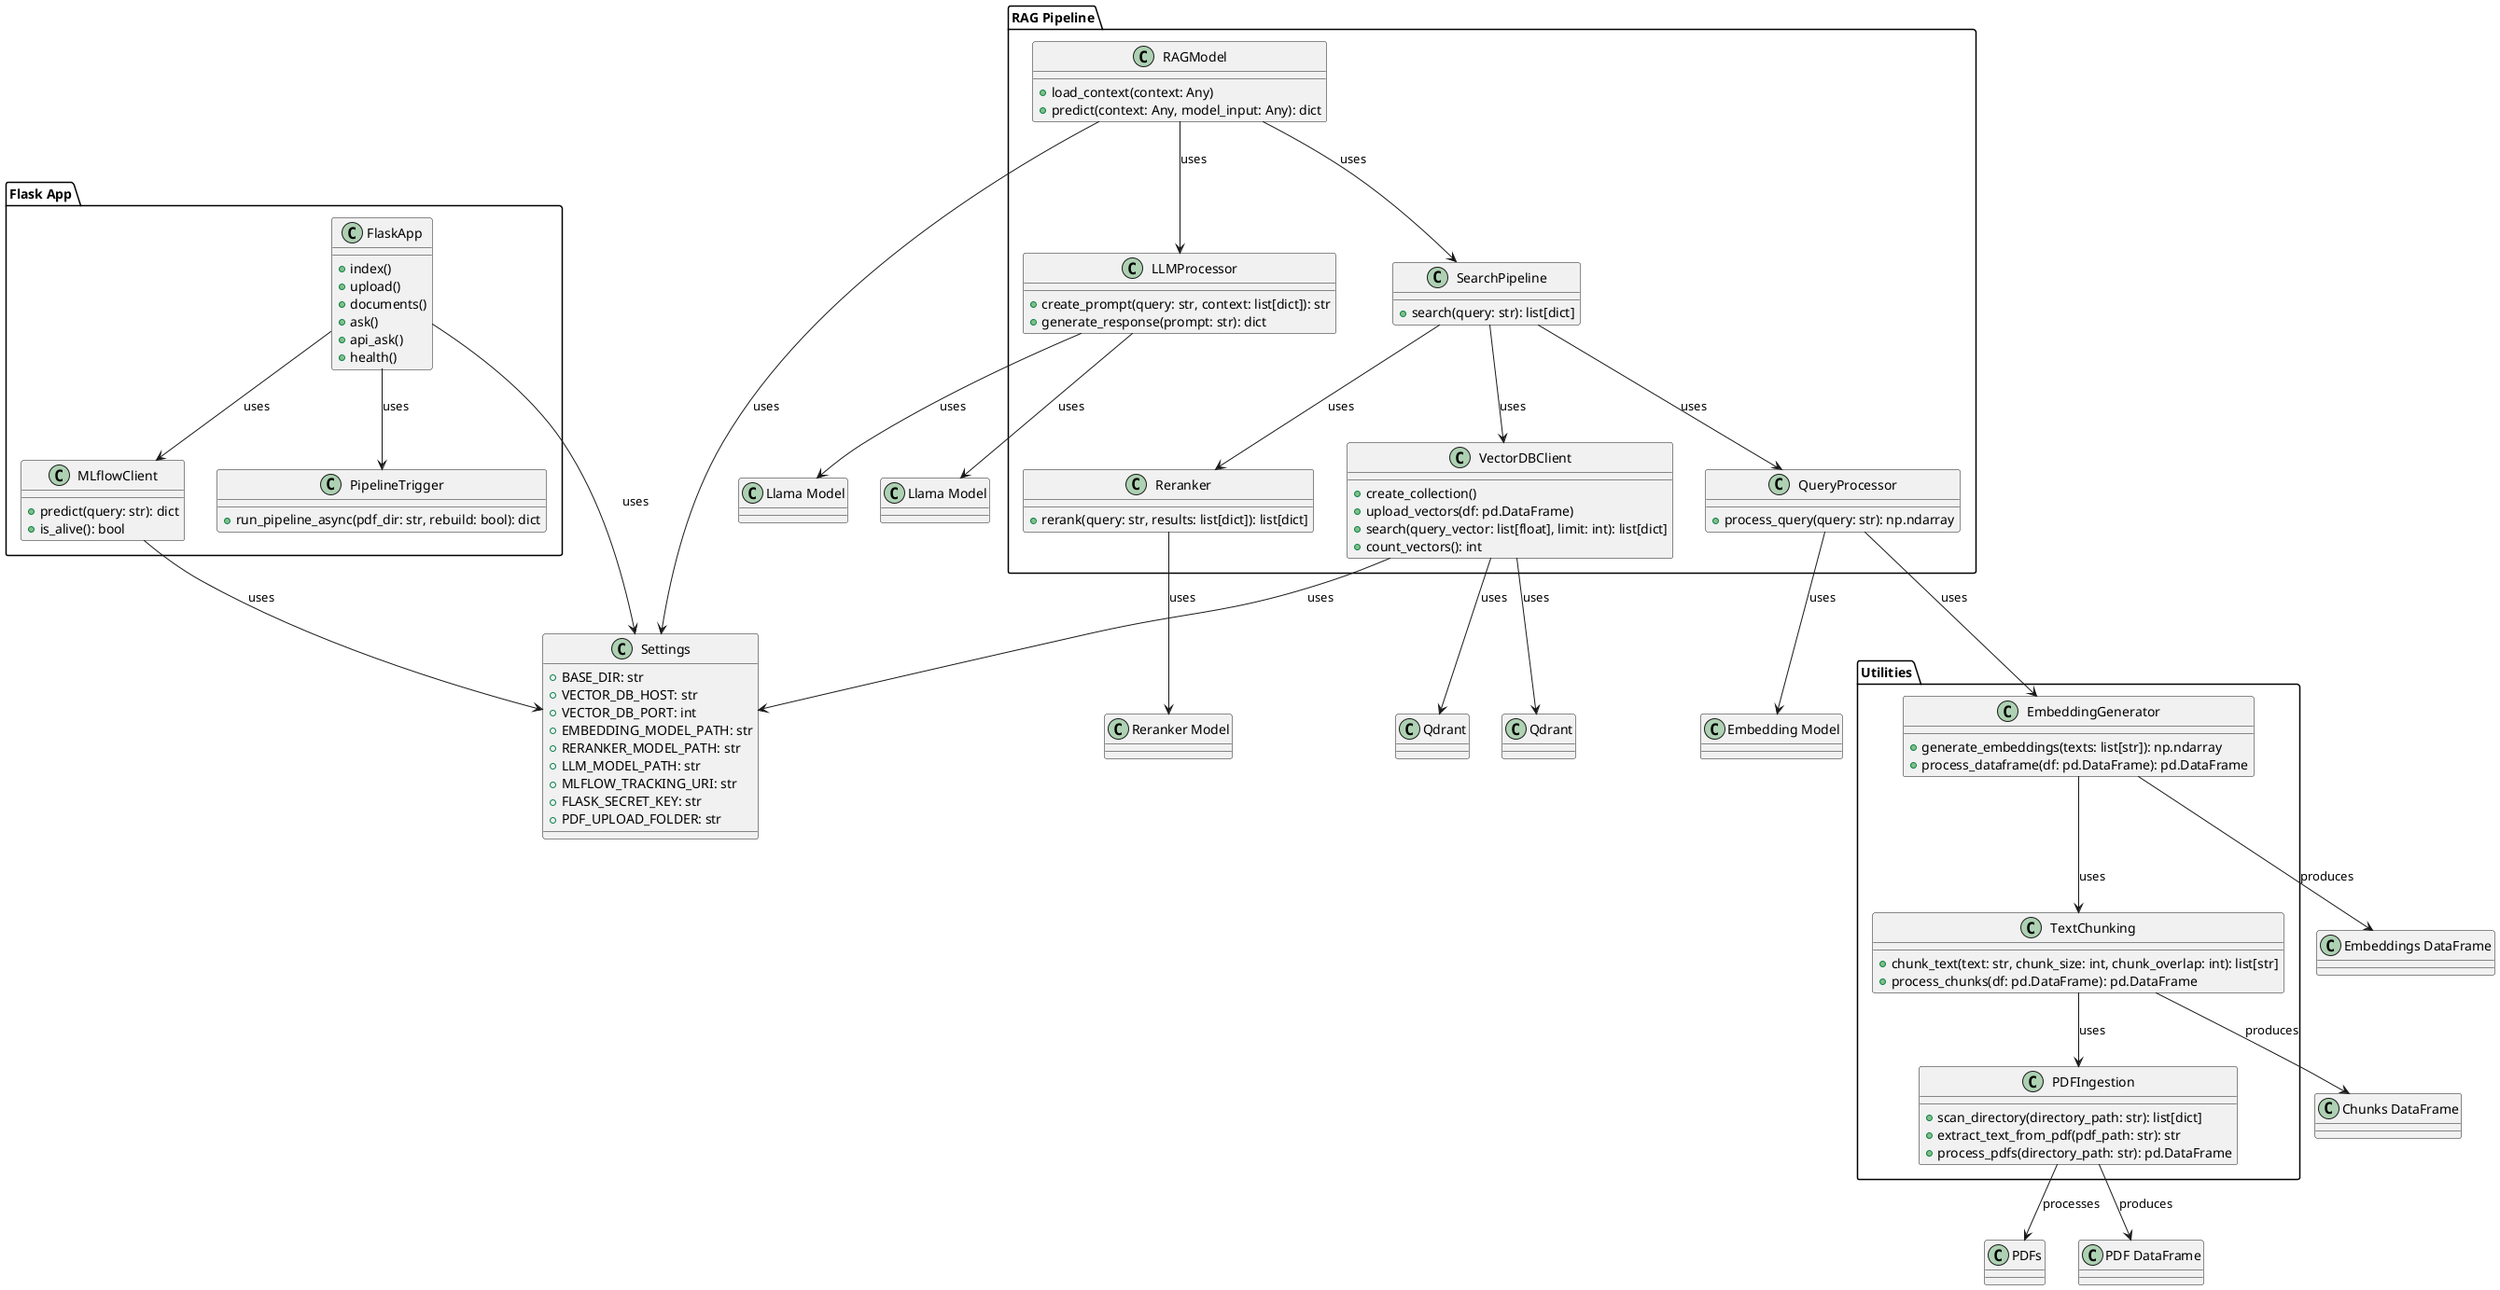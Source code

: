 @startuml

' Class diagram for Local RAG System

' Define packages to organize classes
package "Flask App" {
  class FlaskApp {
    +index()
    +upload()
    +documents()
    +ask()
    +api_ask()
    +health()
  }

  class MLflowClient {
    +predict(query: str): dict
    +is_alive(): bool
  }

  class PipelineTrigger {
    +run_pipeline_async(pdf_dir: str, rebuild: bool): dict
  }
}

package "RAG Pipeline" {
  class RAGModel {
    +load_context(context: Any)
    +predict(context: Any, model_input: Any): dict
  }

  class SearchPipeline {
    +search(query: str): list[dict]
  }

  class QueryProcessor {
    +process_query(query: str): np.ndarray
  }

  class Reranker {
    +rerank(query: str, results: list[dict]): list[dict]
  }

  class LLMProcessor {
    +create_prompt(query: str, context: list[dict]): str
    +generate_response(prompt: str): dict
  }

  class VectorDBClient {
    +create_collection()
    +upload_vectors(df: pd.DataFrame)
    +search(query_vector: list[float], limit: int): list[dict]
    +count_vectors(): int
  }
}

package "Utilities" {
  class PDFIngestion {
    +scan_directory(directory_path: str): list[dict]
    +extract_text_from_pdf(pdf_path: str): str
    +process_pdfs(directory_path: str): pd.DataFrame
  }

  class TextChunking {
    +chunk_text(text: str, chunk_size: int, chunk_overlap: int): list[str]
    +process_chunks(df: pd.DataFrame): pd.DataFrame
  }

  class EmbeddingGenerator {
    +generate_embeddings(texts: list[str]): np.ndarray
    +process_dataframe(df: pd.DataFrame): pd.DataFrame
  }
}

' Define relationships
FlaskApp --> MLflowClient : uses
FlaskApp --> PipelineTrigger : uses

RAGModel --> SearchPipeline : uses
RAGModel --> LLMProcessor : uses

SearchPipeline --> QueryProcessor : uses
SearchPipeline --> Reranker : uses
SearchPipeline --> VectorDBClient : uses

QueryProcessor --> EmbeddingGenerator : uses

LLMProcessor --> "Llama Model" : uses

VectorDBClient --> "Qdrant" : uses

PDFIngestion --> "PDFs" : processes
TextChunking --> PDFIngestion : uses
EmbeddingGenerator --> TextChunking : uses

' Models and external components
class "Llama Model" as llama_model
class "Embedding Model" as embedding_model
class "Reranker Model" as reranker_model
class "Qdrant" as qdrant

QueryProcessor --> embedding_model : uses
Reranker --> reranker_model : uses
LLMProcessor --> llama_model : uses
VectorDBClient --> qdrant : uses

' DataFrames and other artifacts
class "PDF DataFrame" as pdf_df
class "Chunks DataFrame" as chunks_df
class "Embeddings DataFrame" as embeddings_df

PDFIngestion --> pdf_df : produces
TextChunking --> chunks_df : produces
EmbeddingGenerator --> embeddings_df : produces

' Settings and configurations
class Settings {
  +BASE_DIR: str
  +VECTOR_DB_HOST: str
  +VECTOR_DB_PORT: int
  +EMBEDDING_MODEL_PATH: str
  +RERANKER_MODEL_PATH: str
  +LLM_MODEL_PATH: str
  +MLFLOW_TRACKING_URI: str
  +FLASK_SECRET_KEY: str
  +PDF_UPLOAD_FOLDER: str
}

' Relationships to settings
FlaskApp --> Settings : uses
RAGModel --> Settings : uses
VectorDBClient --> Settings : uses
MLflowClient --> Settings : uses

@enduml
